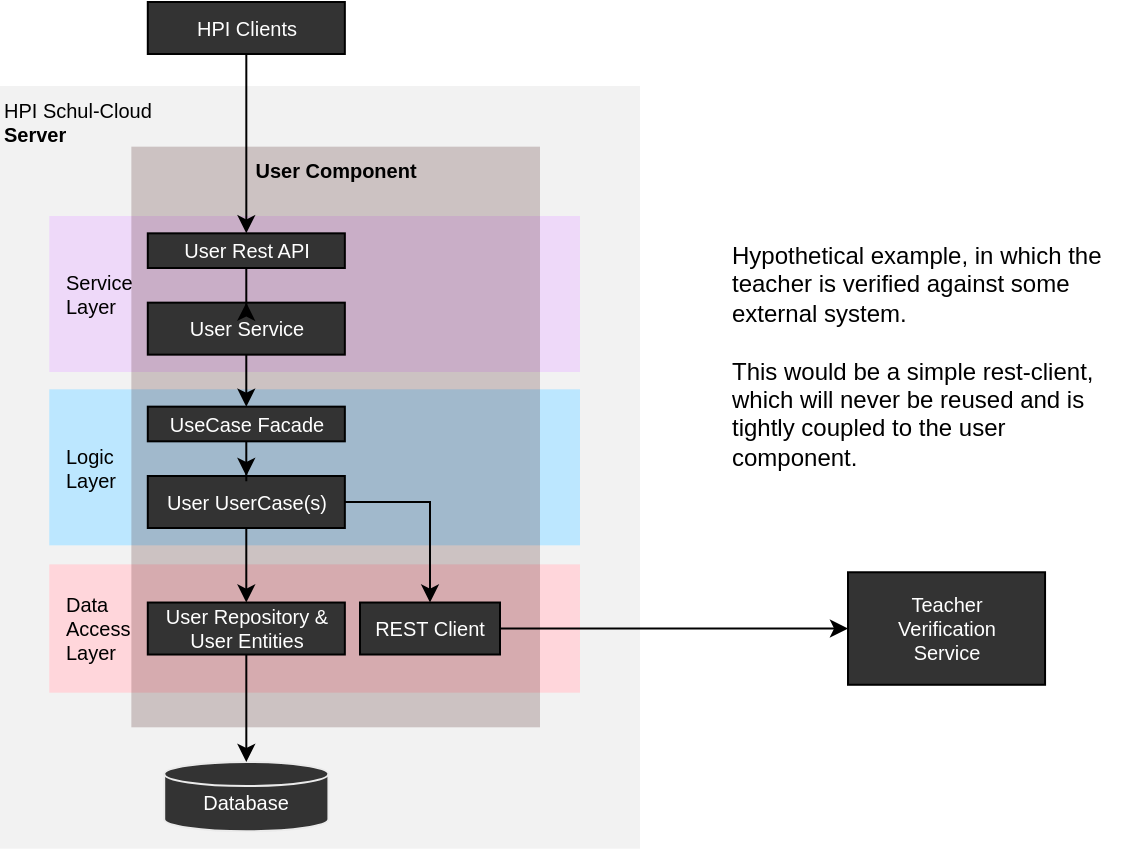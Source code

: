 <mxfile version="13.6.6" type="atlas"><mxAtlasLibraries/><diagram id="RrnGyhTox1kCKPTknkRC" name="Seite-1"><mxGraphModel dx="3669" dy="1324" grid="1" gridSize="10" guides="1" tooltips="1" connect="1" arrows="1" fold="1" page="0" pageScale="1" pageWidth="827" pageHeight="1169" math="0" shadow="0"><root><mxCell id="0"/><mxCell id="1" parent="0"/><mxCell id="rid1xrD-9KdfzVZvJYU5-9" value="HPI Schul-Cloud &lt;br style=&quot;font-size: 10px;&quot;&gt;&lt;b style=&quot;font-size: 10px;&quot;&gt;Server&lt;/b&gt;" style="rounded=0;whiteSpace=wrap;html=1;fontSize=10;align=left;verticalAlign=top;strokeColor=none;fillColor=#F2F2F2;" parent="1" vertex="1"><mxGeometry x="-2360" y="2" width="320" height="381.33" as="geometry"/></mxCell><mxCell id="rid1xrD-9KdfzVZvJYU5-10" value="Logic &lt;br style=&quot;font-size: 10px;&quot;&gt;Layer" style="rounded=0;whiteSpace=wrap;html=1;align=left;spacingLeft=6;strokeColor=none;fillColor=#BCE7FF;fontSize=10;" parent="1" vertex="1"><mxGeometry x="-2335.37" y="153.67" width="265.37" height="78" as="geometry"/></mxCell><mxCell id="rid1xrD-9KdfzVZvJYU5-11" value="Service&lt;br style=&quot;font-size: 10px;&quot;&gt;Layer" style="rounded=0;whiteSpace=wrap;html=1;align=left;spacingLeft=6;strokeColor=none;fillColor=#EED9F9;fontSize=10;" parent="1" vertex="1"><mxGeometry x="-2335.37" y="67" width="265.37" height="78" as="geometry"/></mxCell><mxCell id="rid1xrD-9KdfzVZvJYU5-12" value="Data&lt;br style=&quot;font-size: 10px;&quot;&gt;Access&lt;br style=&quot;font-size: 10px;&quot;&gt;Layer" style="rounded=0;whiteSpace=wrap;html=1;align=left;spacingLeft=6;strokeColor=none;fillColor=#FFD6DB;fontSize=10;" parent="1" vertex="1"><mxGeometry x="-2335.37" y="241.2" width="265.37" height="64.13" as="geometry"/></mxCell><mxCell id="rid1xrD-9KdfzVZvJYU5-13" value="User Component" style="rounded=0;whiteSpace=wrap;html=1;align=center;opacity=20;fillColor=#330000;labelPosition=center;verticalLabelPosition=middle;verticalAlign=top;fontStyle=1;fontSize=10;strokeColor=none;" parent="1" vertex="1"><mxGeometry x="-2294.32" y="32.33" width="204.32" height="290.33" as="geometry"/></mxCell><mxCell id="rid1xrD-9KdfzVZvJYU5-14" style="edgeStyle=orthogonalEdgeStyle;rounded=0;orthogonalLoop=1;jettySize=auto;html=1;exitX=0.5;exitY=1;exitDx=0;exitDy=0;fontSize=10;" parent="1" edge="1"><mxGeometry relative="1" as="geometry"><mxPoint x="-2180.189" y="228.198" as="sourcePoint"/><mxPoint x="-2180.189" y="228.198" as="targetPoint"/></mxGeometry></mxCell><mxCell id="rid1xrD-9KdfzVZvJYU5-16" value="User Service" style="rounded=0;whiteSpace=wrap;html=1;align=center;fillColor=#333333;fontColor=#FFFFFF;fontSize=10;" parent="1" vertex="1"><mxGeometry x="-2286.105" y="110.332" width="98.526" height="26.0" as="geometry"/></mxCell><mxCell id="rid1xrD-9KdfzVZvJYU5-17" style="edgeStyle=orthogonalEdgeStyle;rounded=0;orthogonalLoop=1;jettySize=auto;html=1;entryX=0.5;entryY=0;entryDx=0;entryDy=0;fontSize=10;" parent="1" source="rid1xrD-9KdfzVZvJYU5-18" target="rid1xrD-9KdfzVZvJYU5-16" edge="1"><mxGeometry relative="1" as="geometry"/></mxCell><mxCell id="rid1xrD-9KdfzVZvJYU5-18" value="User Rest API" style="rounded=0;whiteSpace=wrap;html=1;align=center;fillColor=#333333;fontColor=#FFFFFF;fontSize=10;" parent="1" vertex="1"><mxGeometry x="-2286.105" y="75.666" width="98.526" height="17.333" as="geometry"/></mxCell><mxCell id="rid1xrD-9KdfzVZvJYU5-20" value="User UserCase(s)" style="rounded=0;whiteSpace=wrap;html=1;align=center;fillColor=#333333;fontColor=#FFFFFF;fontSize=10;" parent="1" vertex="1"><mxGeometry x="-2286.105" y="196.998" width="98.526" height="26.0" as="geometry"/></mxCell><mxCell id="rid1xrD-9KdfzVZvJYU5-21" style="edgeStyle=orthogonalEdgeStyle;rounded=0;orthogonalLoop=1;jettySize=auto;html=1;fontSize=10;" parent="1" source="rid1xrD-9KdfzVZvJYU5-22" target="rid1xrD-9KdfzVZvJYU5-20" edge="1"><mxGeometry relative="1" as="geometry"/></mxCell><mxCell id="rid1xrD-9KdfzVZvJYU5-22" value="UseCase Facade" style="rounded=0;whiteSpace=wrap;html=1;align=center;fillColor=#333333;fontColor=#FFFFFF;fontSize=10;" parent="1" vertex="1"><mxGeometry x="-2286.105" y="162.332" width="98.526" height="17.333" as="geometry"/></mxCell><mxCell id="rid1xrD-9KdfzVZvJYU5-15" style="edgeStyle=orthogonalEdgeStyle;rounded=0;orthogonalLoop=1;jettySize=auto;html=1;fontSize=10;" parent="1" source="rid1xrD-9KdfzVZvJYU5-16" target="rid1xrD-9KdfzVZvJYU5-22" edge="1"><mxGeometry relative="1" as="geometry"/></mxCell><mxCell id="rid1xrD-9KdfzVZvJYU5-24" value="User Repository &amp;amp; User Entities" style="rounded=0;whiteSpace=wrap;html=1;align=center;fillColor=#333333;fontColor=#FFFFFF;fontSize=10;" parent="1" vertex="1"><mxGeometry x="-2286.105" y="260.264" width="98.526" height="26.0" as="geometry"/></mxCell><mxCell id="rid1xrD-9KdfzVZvJYU5-19" style="edgeStyle=orthogonalEdgeStyle;rounded=0;orthogonalLoop=1;jettySize=auto;html=1;fontSize=10;" parent="1" source="rid1xrD-9KdfzVZvJYU5-20" target="rid1xrD-9KdfzVZvJYU5-24" edge="1"><mxGeometry relative="1" as="geometry"/></mxCell><mxCell id="rid1xrD-9KdfzVZvJYU5-31" style="rounded=0;orthogonalLoop=1;jettySize=auto;html=1;fontSize=10;fontColor=#FFFFFF;" parent="1" source="rid1xrD-9KdfzVZvJYU5-32" target="rid1xrD-9KdfzVZvJYU5-18" edge="1"><mxGeometry relative="1" as="geometry"/></mxCell><mxCell id="rid1xrD-9KdfzVZvJYU5-32" value="HPI Clients" style="rounded=0;whiteSpace=wrap;html=1;align=center;fillColor=#333333;fontColor=#FFFFFF;fontSize=10;" parent="1" vertex="1"><mxGeometry x="-2286.105" y="-40" width="98.526" height="26.0" as="geometry"/></mxCell><mxCell id="rid1xrD-9KdfzVZvJYU5-34" value="Teacher&lt;br&gt;Verification&lt;br&gt;Service" style="rounded=0;whiteSpace=wrap;html=1;align=center;fillColor=#333333;fontColor=#FFFFFF;fontSize=10;" parent="1" vertex="1"><mxGeometry x="-1936" y="245.13" width="98.53" height="56.26" as="geometry"/></mxCell><mxCell id="rid1xrD-9KdfzVZvJYU5-35" value="Database" style="shape=cylinder2;whiteSpace=wrap;html=1;boundedLbl=1;backgroundOutline=1;size=6;rounded=0;fillColor=#333333;fontSize=10;fontColor=#FFFFFF;align=center;strokeColor=#EBEBEB;verticalAlign=middle;spacingTop=6;" parent="1" vertex="1"><mxGeometry x="-2277.895" y="339.997" width="82.105" height="34.666" as="geometry"/></mxCell><mxCell id="rid1xrD-9KdfzVZvJYU5-23" style="rounded=0;orthogonalLoop=1;jettySize=auto;html=1;fontSize=10;fontColor=#FFFFFF;" parent="1" source="rid1xrD-9KdfzVZvJYU5-24" target="rid1xrD-9KdfzVZvJYU5-35" edge="1"><mxGeometry relative="1" as="geometry"/></mxCell><mxCell id="Fus3DvZ1-m1Sr0gMHwkZ-14" style="edgeStyle=orthogonalEdgeStyle;rounded=0;orthogonalLoop=1;jettySize=auto;html=1;fontSize=10;exitX=1;exitY=0.5;exitDx=0;exitDy=0;" parent="1" source="lsj-2lUDBTn6xW6PgCjQ-1" target="rid1xrD-9KdfzVZvJYU5-34" edge="1"><mxGeometry relative="1" as="geometry"><mxPoint x="-1931" y="420" as="sourcePoint"/><mxPoint x="-2082.5" y="270.264" as="targetPoint"/></mxGeometry></mxCell><mxCell id="lsj-2lUDBTn6xW6PgCjQ-1" value="REST Client" style="rounded=0;whiteSpace=wrap;html=1;align=center;fillColor=#333333;fontColor=#FFFFFF;fontSize=10;" parent="1" vertex="1"><mxGeometry x="-2180" y="260.26" width="70" height="26" as="geometry"/></mxCell><mxCell id="bJiefqTAFPoIA_iJHdkr-1" style="edgeStyle=orthogonalEdgeStyle;rounded=0;orthogonalLoop=1;jettySize=auto;html=1;fontSize=10;exitX=1;exitY=0.5;exitDx=0;exitDy=0;" parent="1" source="rid1xrD-9KdfzVZvJYU5-20" target="lsj-2lUDBTn6xW6PgCjQ-1" edge="1"><mxGeometry relative="1" as="geometry"><mxPoint x="-2226.8" y="232.998" as="sourcePoint"/><mxPoint x="-2226.8" y="270.264" as="targetPoint"/></mxGeometry></mxCell><mxCell id="bJiefqTAFPoIA_iJHdkr-2" value="Hypothetical example, in which the teacher is verified against some external system.&lt;br&gt;&lt;br&gt;This would be a simple rest-client, which will never be reused and is tightly coupled to the user component." style="text;html=1;strokeColor=none;fillColor=none;align=left;verticalAlign=middle;whiteSpace=wrap;rounded=0;" parent="1" vertex="1"><mxGeometry x="-1996" y="110.33" width="201.47" height="52.51" as="geometry"/></mxCell></root></mxGraphModel></diagram></mxfile>